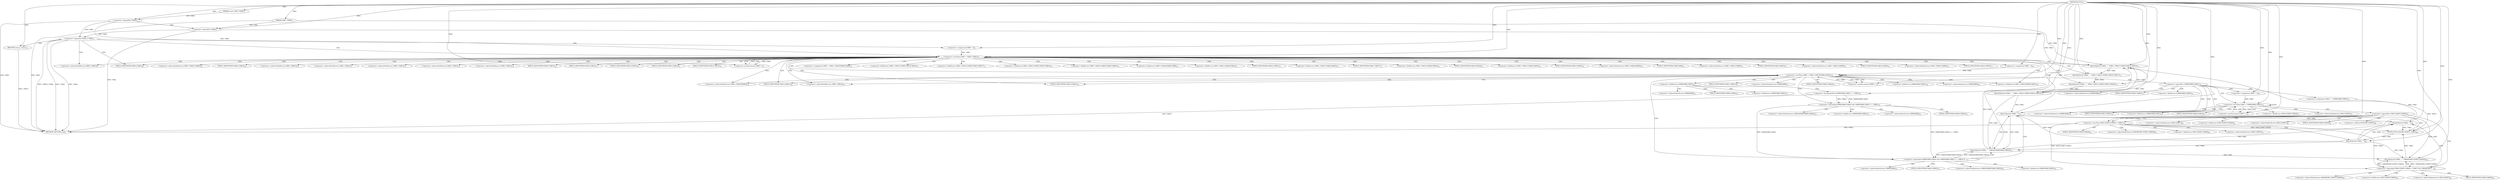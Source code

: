 digraph "FUN1" {  
"8" [label = <(METHOD,FUN1)<SUB>1</SUB>> ]
"231" [label = <(METHOD_RETURN,void)<SUB>1</SUB>> ]
"9" [label = <(PARAM,VAR1 *VAR2)<SUB>1</SUB>> ]
"10" [label = <(PARAM,const VAR3 *VAR4)<SUB>1</SUB>> ]
"18" [label = <(&lt;operator&gt;.logicalOr,!VAR4 || !VAR2)<SUB>5</SUB>> ]
"30" [label = <(&lt;operator&gt;.lessThan,VAR5 &lt; VAR4-&gt;VAR12)<SUB>9</SUB>> ]
"35" [label = <(&lt;operator&gt;.postIncrement,VAR5++)<SUB>9</SUB>> ]
"24" [label = <(RETURN,return;,return;)<SUB>6</SUB>> ]
"27" [label = <(&lt;operator&gt;.assignment,VAR5 = 0)<SUB>9</SUB>> ]
"38" [label = <(fprintf,fprintf (VAR2, &quot;&quot;, VAR4-&gt;VAR14 [VAR5].VAR16.VAR12))<SUB>11</SUB>> ]
"50" [label = <(fprintf,fprintf (VAR2, &quot;&quot;, VAR4-&gt;VAR14 [VAR5].VAR16.VAR17))<SUB>12</SUB>> ]
"62" [label = <(fprintf,fprintf (VAR2, &quot;&quot;, VAR4-&gt;VAR14 [VAR5].VAR16.VAR18))<SUB>13</SUB>> ]
"74" [label = <(fprintf,fprintf (VAR2, &quot;&quot;, VAR4-&gt;VAR14 [VAR5].VAR16.VAR19))<SUB>14</SUB>> ]
"86" [label = <(&lt;operator&gt;.assignment,VAR9 = VAR4-&gt;VAR14[VAR5].VAR9)<SUB>16</SUB>> ]
"19" [label = <(&lt;operator&gt;.logicalNot,!VAR4)<SUB>5</SUB>> ]
"21" [label = <(&lt;operator&gt;.logicalNot,!VAR2)<SUB>5</SUB>> ]
"100" [label = <(&lt;operator&gt;.lessThan,VAR6 &lt; VAR4-&gt;VAR14[VAR5].VAR12)<SUB>18</SUB>> ]
"109" [label = <(&lt;operator&gt;.postIncrement,VAR6++)<SUB>18</SUB>> ]
"97" [label = <(&lt;operator&gt;.assignment,VAR6 = 0)<SUB>18</SUB>> ]
"159" [label = <(&lt;operator&gt;.assignment,VAR11 = VAR9[VAR6].VAR25)<SUB>31</SUB>> ]
"113" [label = <(&lt;operator&gt;.logicalAnd,VAR9[VAR6].VAR22 &amp;&amp; VAR9[VAR6].VAR22 &lt;= VAR23 &amp;...)<SUB>21</SUB>> ]
"151" [label = <(&lt;operator&gt;.logicalNot,!VAR9[VAR6].VAR21)<SUB>28</SUB>> ]
"171" [label = <(&lt;operator&gt;.lessThan,VAR7 &lt; VAR9[VAR6].VAR12)<SUB>33</SUB>> ]
"178" [label = <(&lt;operator&gt;.postIncrement,VAR7++)<SUB>33</SUB>> ]
"135" [label = <(fprintf,fprintf (VAR2, &quot;&quot;, VAR24[VAR9[VAR6].VAR22]))<SUB>23</SUB>> ]
"168" [label = <(&lt;operator&gt;.assignment,VAR7 = 0)<SUB>33</SUB>> ]
"222" [label = <(FUN2,FUN2 (&amp;VAR11[VAR7], VAR2))<SUB>48</SUB>> ]
"228" [label = <(fprintf,fprintf (VAR2, &quot;&quot;))<SUB>49</SUB>> ]
"114" [label = <(&lt;operator&gt;.logicalAnd,VAR9[VAR6].VAR22 &amp;&amp; VAR9[VAR6].VAR22 &lt;= VAR23)<SUB>21</SUB>> ]
"147" [label = <(fprintf,fprintf (VAR2, &quot;&quot;))<SUB>25</SUB>> ]
"182" [label = <(&lt;operator&gt;.logicalNot,!VAR11[VAR7].VAR26)<SUB>35</SUB>> ]
"191" [label = <(&lt;operator&gt;.logicalAnd,VAR11[VAR7].VAR26 &lt; VAR27 &amp;&amp;
 						VAR28[VAR11...)<SUB>42</SUB>> ]
"120" [label = <(&lt;operator&gt;.lessEqualsThan,VAR9[VAR6].VAR22 &lt;= VAR23)<SUB>21</SUB>> ]
"207" [label = <(fprintf,fprintf (VAR2, &quot;&quot;, VAR28[VAR11[VAR7].VAR26]))<SUB>44</SUB>> ]
"192" [label = <(&lt;operator&gt;.lessThan,VAR11[VAR7].VAR26 &lt; VAR27)<SUB>42</SUB>> ]
"219" [label = <(fprintf,fprintf (VAR2, &quot;&quot;))<SUB>46</SUB>> ]
"32" [label = <(&lt;operator&gt;.indirectFieldAccess,VAR4-&gt;VAR12)<SUB>9</SUB>> ]
"34" [label = <(FIELD_IDENTIFIER,VAR12,VAR12)<SUB>9</SUB>> ]
"41" [label = <(&lt;operator&gt;.fieldAccess,VAR4-&gt;VAR14 [VAR5].VAR16.VAR12)<SUB>11</SUB>> ]
"53" [label = <(&lt;operator&gt;.fieldAccess,VAR4-&gt;VAR14 [VAR5].VAR16.VAR17)<SUB>12</SUB>> ]
"65" [label = <(&lt;operator&gt;.fieldAccess,VAR4-&gt;VAR14 [VAR5].VAR16.VAR18)<SUB>13</SUB>> ]
"77" [label = <(&lt;operator&gt;.fieldAccess,VAR4-&gt;VAR14 [VAR5].VAR16.VAR19)<SUB>14</SUB>> ]
"88" [label = <(&lt;operator&gt;.fieldAccess,VAR4-&gt;VAR14[VAR5].VAR9)<SUB>16</SUB>> ]
"42" [label = <(&lt;operator&gt;.fieldAccess,VAR4-&gt;VAR14 [VAR5].VAR16)<SUB>11</SUB>> ]
"49" [label = <(FIELD_IDENTIFIER,VAR12,VAR12)<SUB>11</SUB>> ]
"54" [label = <(&lt;operator&gt;.fieldAccess,VAR4-&gt;VAR14 [VAR5].VAR16)<SUB>12</SUB>> ]
"61" [label = <(FIELD_IDENTIFIER,VAR17,VAR17)<SUB>12</SUB>> ]
"66" [label = <(&lt;operator&gt;.fieldAccess,VAR4-&gt;VAR14 [VAR5].VAR16)<SUB>13</SUB>> ]
"73" [label = <(FIELD_IDENTIFIER,VAR18,VAR18)<SUB>13</SUB>> ]
"78" [label = <(&lt;operator&gt;.fieldAccess,VAR4-&gt;VAR14 [VAR5].VAR16)<SUB>14</SUB>> ]
"85" [label = <(FIELD_IDENTIFIER,VAR19,VAR19)<SUB>14</SUB>> ]
"89" [label = <(&lt;operator&gt;.indirectIndexAccess,VAR4-&gt;VAR14[VAR5])<SUB>16</SUB>> ]
"94" [label = <(FIELD_IDENTIFIER,VAR9,VAR9)<SUB>16</SUB>> ]
"102" [label = <(&lt;operator&gt;.fieldAccess,VAR4-&gt;VAR14[VAR5].VAR12)<SUB>18</SUB>> ]
"43" [label = <(&lt;operator&gt;.indirectIndexAccess,VAR4-&gt;VAR14 [VAR5])<SUB>11</SUB>> ]
"48" [label = <(FIELD_IDENTIFIER,VAR16,VAR16)<SUB>11</SUB>> ]
"55" [label = <(&lt;operator&gt;.indirectIndexAccess,VAR4-&gt;VAR14 [VAR5])<SUB>12</SUB>> ]
"60" [label = <(FIELD_IDENTIFIER,VAR16,VAR16)<SUB>12</SUB>> ]
"67" [label = <(&lt;operator&gt;.indirectIndexAccess,VAR4-&gt;VAR14 [VAR5])<SUB>13</SUB>> ]
"72" [label = <(FIELD_IDENTIFIER,VAR16,VAR16)<SUB>13</SUB>> ]
"79" [label = <(&lt;operator&gt;.indirectIndexAccess,VAR4-&gt;VAR14 [VAR5])<SUB>14</SUB>> ]
"84" [label = <(FIELD_IDENTIFIER,VAR16,VAR16)<SUB>14</SUB>> ]
"90" [label = <(&lt;operator&gt;.indirectFieldAccess,VAR4-&gt;VAR14)<SUB>16</SUB>> ]
"103" [label = <(&lt;operator&gt;.indirectIndexAccess,VAR4-&gt;VAR14[VAR5])<SUB>18</SUB>> ]
"108" [label = <(FIELD_IDENTIFIER,VAR12,VAR12)<SUB>18</SUB>> ]
"161" [label = <(&lt;operator&gt;.fieldAccess,VAR9[VAR6].VAR25)<SUB>31</SUB>> ]
"44" [label = <(&lt;operator&gt;.indirectFieldAccess,VAR4-&gt;VAR14)<SUB>11</SUB>> ]
"56" [label = <(&lt;operator&gt;.indirectFieldAccess,VAR4-&gt;VAR14)<SUB>12</SUB>> ]
"68" [label = <(&lt;operator&gt;.indirectFieldAccess,VAR4-&gt;VAR14)<SUB>13</SUB>> ]
"80" [label = <(&lt;operator&gt;.indirectFieldAccess,VAR4-&gt;VAR14)<SUB>14</SUB>> ]
"92" [label = <(FIELD_IDENTIFIER,VAR14,VAR14)<SUB>16</SUB>> ]
"104" [label = <(&lt;operator&gt;.indirectFieldAccess,VAR4-&gt;VAR14)<SUB>18</SUB>> ]
"127" [label = <(&lt;operator&gt;.indirectIndexAccess,VAR24[VAR9[VAR6].VAR22])<SUB>22</SUB>> ]
"152" [label = <(&lt;operator&gt;.fieldAccess,VAR9[VAR6].VAR21)<SUB>28</SUB>> ]
"162" [label = <(&lt;operator&gt;.indirectIndexAccess,VAR9[VAR6])<SUB>31</SUB>> ]
"165" [label = <(FIELD_IDENTIFIER,VAR25,VAR25)<SUB>31</SUB>> ]
"173" [label = <(&lt;operator&gt;.fieldAccess,VAR9[VAR6].VAR12)<SUB>33</SUB>> ]
"46" [label = <(FIELD_IDENTIFIER,VAR14,VAR14)<SUB>11</SUB>> ]
"58" [label = <(FIELD_IDENTIFIER,VAR14,VAR14)<SUB>12</SUB>> ]
"70" [label = <(FIELD_IDENTIFIER,VAR14,VAR14)<SUB>13</SUB>> ]
"82" [label = <(FIELD_IDENTIFIER,VAR14,VAR14)<SUB>14</SUB>> ]
"106" [label = <(FIELD_IDENTIFIER,VAR14,VAR14)<SUB>18</SUB>> ]
"115" [label = <(&lt;operator&gt;.fieldAccess,VAR9[VAR6].VAR22)<SUB>21</SUB>> ]
"129" [label = <(&lt;operator&gt;.fieldAccess,VAR9[VAR6].VAR22)<SUB>22</SUB>> ]
"138" [label = <(&lt;operator&gt;.indirectIndexAccess,VAR24[VAR9[VAR6].VAR22])<SUB>23</SUB>> ]
"153" [label = <(&lt;operator&gt;.indirectIndexAccess,VAR9[VAR6])<SUB>28</SUB>> ]
"156" [label = <(FIELD_IDENTIFIER,VAR21,VAR21)<SUB>28</SUB>> ]
"174" [label = <(&lt;operator&gt;.indirectIndexAccess,VAR9[VAR6])<SUB>33</SUB>> ]
"177" [label = <(FIELD_IDENTIFIER,VAR12,VAR12)<SUB>33</SUB>> ]
"223" [label = <(&lt;operator&gt;.addressOf,&amp;VAR11[VAR7])<SUB>48</SUB>> ]
"116" [label = <(&lt;operator&gt;.indirectIndexAccess,VAR9[VAR6])<SUB>21</SUB>> ]
"119" [label = <(FIELD_IDENTIFIER,VAR22,VAR22)<SUB>21</SUB>> ]
"121" [label = <(&lt;operator&gt;.fieldAccess,VAR9[VAR6].VAR22)<SUB>21</SUB>> ]
"130" [label = <(&lt;operator&gt;.indirectIndexAccess,VAR9[VAR6])<SUB>22</SUB>> ]
"133" [label = <(FIELD_IDENTIFIER,VAR22,VAR22)<SUB>22</SUB>> ]
"140" [label = <(&lt;operator&gt;.fieldAccess,VAR9[VAR6].VAR22)<SUB>23</SUB>> ]
"183" [label = <(&lt;operator&gt;.fieldAccess,VAR11[VAR7].VAR26)<SUB>35</SUB>> ]
"199" [label = <(&lt;operator&gt;.indirectIndexAccess,VAR28[VAR11[VAR7].VAR26])<SUB>43</SUB>> ]
"224" [label = <(&lt;operator&gt;.indirectIndexAccess,VAR11[VAR7])<SUB>48</SUB>> ]
"122" [label = <(&lt;operator&gt;.indirectIndexAccess,VAR9[VAR6])<SUB>21</SUB>> ]
"125" [label = <(FIELD_IDENTIFIER,VAR22,VAR22)<SUB>21</SUB>> ]
"141" [label = <(&lt;operator&gt;.indirectIndexAccess,VAR9[VAR6])<SUB>23</SUB>> ]
"144" [label = <(FIELD_IDENTIFIER,VAR22,VAR22)<SUB>23</SUB>> ]
"184" [label = <(&lt;operator&gt;.indirectIndexAccess,VAR11[VAR7])<SUB>35</SUB>> ]
"187" [label = <(FIELD_IDENTIFIER,VAR26,VAR26)<SUB>35</SUB>> ]
"193" [label = <(&lt;operator&gt;.fieldAccess,VAR11[VAR7].VAR26)<SUB>42</SUB>> ]
"201" [label = <(&lt;operator&gt;.fieldAccess,VAR11[VAR7].VAR26)<SUB>43</SUB>> ]
"210" [label = <(&lt;operator&gt;.indirectIndexAccess,VAR28[VAR11[VAR7].VAR26])<SUB>44</SUB>> ]
"194" [label = <(&lt;operator&gt;.indirectIndexAccess,VAR11[VAR7])<SUB>42</SUB>> ]
"197" [label = <(FIELD_IDENTIFIER,VAR26,VAR26)<SUB>42</SUB>> ]
"202" [label = <(&lt;operator&gt;.indirectIndexAccess,VAR11[VAR7])<SUB>43</SUB>> ]
"205" [label = <(FIELD_IDENTIFIER,VAR26,VAR26)<SUB>43</SUB>> ]
"212" [label = <(&lt;operator&gt;.fieldAccess,VAR11[VAR7].VAR26)<SUB>44</SUB>> ]
"213" [label = <(&lt;operator&gt;.indirectIndexAccess,VAR11[VAR7])<SUB>44</SUB>> ]
"216" [label = <(FIELD_IDENTIFIER,VAR26,VAR26)<SUB>44</SUB>> ]
  "24" -> "231"  [ label = "DDG: &lt;RET&gt;"] 
  "9" -> "231"  [ label = "DDG: VAR2"] 
  "19" -> "231"  [ label = "DDG: VAR4"] 
  "18" -> "231"  [ label = "DDG: !VAR4"] 
  "21" -> "231"  [ label = "DDG: VAR2"] 
  "18" -> "231"  [ label = "DDG: !VAR2"] 
  "18" -> "231"  [ label = "DDG: !VAR4 || !VAR2"] 
  "192" -> "231"  [ label = "DDG: VAR27"] 
  "120" -> "231"  [ label = "DDG: VAR23"] 
  "8" -> "9"  [ label = "DDG: "] 
  "8" -> "10"  [ label = "DDG: "] 
  "19" -> "18"  [ label = "DDG: VAR4"] 
  "21" -> "18"  [ label = "DDG: VAR2"] 
  "8" -> "24"  [ label = "DDG: "] 
  "8" -> "27"  [ label = "DDG: "] 
  "27" -> "30"  [ label = "DDG: VAR5"] 
  "35" -> "30"  [ label = "DDG: VAR5"] 
  "8" -> "30"  [ label = "DDG: "] 
  "19" -> "30"  [ label = "DDG: VAR4"] 
  "30" -> "35"  [ label = "DDG: VAR5"] 
  "8" -> "35"  [ label = "DDG: "] 
  "10" -> "19"  [ label = "DDG: VAR4"] 
  "8" -> "19"  [ label = "DDG: "] 
  "9" -> "21"  [ label = "DDG: VAR2"] 
  "8" -> "21"  [ label = "DDG: "] 
  "9" -> "38"  [ label = "DDG: VAR2"] 
  "21" -> "38"  [ label = "DDG: VAR2"] 
  "74" -> "38"  [ label = "DDG: VAR2"] 
  "147" -> "38"  [ label = "DDG: VAR2"] 
  "135" -> "38"  [ label = "DDG: VAR2"] 
  "228" -> "38"  [ label = "DDG: VAR2"] 
  "8" -> "38"  [ label = "DDG: "] 
  "38" -> "50"  [ label = "DDG: VAR2"] 
  "8" -> "50"  [ label = "DDG: "] 
  "50" -> "62"  [ label = "DDG: VAR2"] 
  "8" -> "62"  [ label = "DDG: "] 
  "62" -> "74"  [ label = "DDG: VAR2"] 
  "8" -> "74"  [ label = "DDG: "] 
  "8" -> "97"  [ label = "DDG: "] 
  "97" -> "100"  [ label = "DDG: VAR6"] 
  "109" -> "100"  [ label = "DDG: VAR6"] 
  "8" -> "100"  [ label = "DDG: "] 
  "100" -> "109"  [ label = "DDG: VAR6"] 
  "8" -> "109"  [ label = "DDG: "] 
  "114" -> "113"  [ label = "DDG: VAR9[VAR6].VAR22"] 
  "114" -> "113"  [ label = "DDG: VAR9[VAR6].VAR22 &lt;= VAR23"] 
  "135" -> "113"  [ label = "DDG: VAR24[VAR9[VAR6].VAR22]"] 
  "8" -> "168"  [ label = "DDG: "] 
  "168" -> "171"  [ label = "DDG: VAR7"] 
  "178" -> "171"  [ label = "DDG: VAR7"] 
  "8" -> "171"  [ label = "DDG: "] 
  "171" -> "178"  [ label = "DDG: VAR7"] 
  "8" -> "178"  [ label = "DDG: "] 
  "120" -> "114"  [ label = "DDG: VAR9[VAR6].VAR22"] 
  "120" -> "114"  [ label = "DDG: VAR23"] 
  "74" -> "135"  [ label = "DDG: VAR2"] 
  "147" -> "135"  [ label = "DDG: VAR2"] 
  "228" -> "135"  [ label = "DDG: VAR2"] 
  "8" -> "135"  [ label = "DDG: "] 
  "113" -> "135"  [ label = "DDG: VAR24[VAR9[VAR6].VAR22]"] 
  "159" -> "222"  [ label = "DDG: VAR11"] 
  "192" -> "222"  [ label = "DDG: VAR11[VAR7].VAR26"] 
  "219" -> "222"  [ label = "DDG: VAR2"] 
  "207" -> "222"  [ label = "DDG: VAR2"] 
  "8" -> "222"  [ label = "DDG: "] 
  "222" -> "228"  [ label = "DDG: VAR2"] 
  "8" -> "228"  [ label = "DDG: "] 
  "8" -> "120"  [ label = "DDG: "] 
  "74" -> "147"  [ label = "DDG: VAR2"] 
  "135" -> "147"  [ label = "DDG: VAR2"] 
  "228" -> "147"  [ label = "DDG: VAR2"] 
  "8" -> "147"  [ label = "DDG: "] 
  "192" -> "191"  [ label = "DDG: VAR11[VAR7].VAR26"] 
  "192" -> "191"  [ label = "DDG: VAR27"] 
  "207" -> "191"  [ label = "DDG: VAR28[VAR11[VAR7].VAR26]"] 
  "182" -> "192"  [ label = "DDG: VAR11[VAR7].VAR26"] 
  "8" -> "192"  [ label = "DDG: "] 
  "147" -> "207"  [ label = "DDG: VAR2"] 
  "135" -> "207"  [ label = "DDG: VAR2"] 
  "228" -> "207"  [ label = "DDG: VAR2"] 
  "8" -> "207"  [ label = "DDG: "] 
  "191" -> "207"  [ label = "DDG: VAR28[VAR11[VAR7].VAR26]"] 
  "147" -> "219"  [ label = "DDG: VAR2"] 
  "135" -> "219"  [ label = "DDG: VAR2"] 
  "228" -> "219"  [ label = "DDG: VAR2"] 
  "8" -> "219"  [ label = "DDG: "] 
  "18" -> "30"  [ label = "CDG: "] 
  "18" -> "34"  [ label = "CDG: "] 
  "18" -> "27"  [ label = "CDG: "] 
  "18" -> "24"  [ label = "CDG: "] 
  "18" -> "32"  [ label = "CDG: "] 
  "30" -> "30"  [ label = "CDG: "] 
  "30" -> "34"  [ label = "CDG: "] 
  "30" -> "94"  [ label = "CDG: "] 
  "30" -> "68"  [ label = "CDG: "] 
  "30" -> "60"  [ label = "CDG: "] 
  "30" -> "73"  [ label = "CDG: "] 
  "30" -> "77"  [ label = "CDG: "] 
  "30" -> "42"  [ label = "CDG: "] 
  "30" -> "84"  [ label = "CDG: "] 
  "30" -> "102"  [ label = "CDG: "] 
  "30" -> "85"  [ label = "CDG: "] 
  "30" -> "38"  [ label = "CDG: "] 
  "30" -> "103"  [ label = "CDG: "] 
  "30" -> "56"  [ label = "CDG: "] 
  "30" -> "67"  [ label = "CDG: "] 
  "30" -> "104"  [ label = "CDG: "] 
  "30" -> "74"  [ label = "CDG: "] 
  "30" -> "92"  [ label = "CDG: "] 
  "30" -> "50"  [ label = "CDG: "] 
  "30" -> "97"  [ label = "CDG: "] 
  "30" -> "44"  [ label = "CDG: "] 
  "30" -> "35"  [ label = "CDG: "] 
  "30" -> "90"  [ label = "CDG: "] 
  "30" -> "54"  [ label = "CDG: "] 
  "30" -> "79"  [ label = "CDG: "] 
  "30" -> "43"  [ label = "CDG: "] 
  "30" -> "80"  [ label = "CDG: "] 
  "30" -> "58"  [ label = "CDG: "] 
  "30" -> "61"  [ label = "CDG: "] 
  "30" -> "100"  [ label = "CDG: "] 
  "30" -> "88"  [ label = "CDG: "] 
  "30" -> "70"  [ label = "CDG: "] 
  "30" -> "108"  [ label = "CDG: "] 
  "30" -> "86"  [ label = "CDG: "] 
  "30" -> "48"  [ label = "CDG: "] 
  "30" -> "32"  [ label = "CDG: "] 
  "30" -> "49"  [ label = "CDG: "] 
  "30" -> "89"  [ label = "CDG: "] 
  "30" -> "66"  [ label = "CDG: "] 
  "30" -> "46"  [ label = "CDG: "] 
  "30" -> "72"  [ label = "CDG: "] 
  "30" -> "106"  [ label = "CDG: "] 
  "30" -> "65"  [ label = "CDG: "] 
  "30" -> "82"  [ label = "CDG: "] 
  "30" -> "53"  [ label = "CDG: "] 
  "30" -> "41"  [ label = "CDG: "] 
  "30" -> "55"  [ label = "CDG: "] 
  "30" -> "78"  [ label = "CDG: "] 
  "30" -> "62"  [ label = "CDG: "] 
  "19" -> "21"  [ label = "CDG: "] 
  "100" -> "115"  [ label = "CDG: "] 
  "100" -> "113"  [ label = "CDG: "] 
  "100" -> "102"  [ label = "CDG: "] 
  "100" -> "114"  [ label = "CDG: "] 
  "100" -> "103"  [ label = "CDG: "] 
  "100" -> "151"  [ label = "CDG: "] 
  "100" -> "104"  [ label = "CDG: "] 
  "100" -> "119"  [ label = "CDG: "] 
  "100" -> "153"  [ label = "CDG: "] 
  "100" -> "152"  [ label = "CDG: "] 
  "100" -> "100"  [ label = "CDG: "] 
  "100" -> "108"  [ label = "CDG: "] 
  "100" -> "116"  [ label = "CDG: "] 
  "100" -> "106"  [ label = "CDG: "] 
  "100" -> "156"  [ label = "CDG: "] 
  "100" -> "109"  [ label = "CDG: "] 
  "113" -> "144"  [ label = "CDG: "] 
  "113" -> "138"  [ label = "CDG: "] 
  "113" -> "141"  [ label = "CDG: "] 
  "113" -> "140"  [ label = "CDG: "] 
  "113" -> "147"  [ label = "CDG: "] 
  "113" -> "135"  [ label = "CDG: "] 
  "151" -> "161"  [ label = "CDG: "] 
  "151" -> "162"  [ label = "CDG: "] 
  "151" -> "168"  [ label = "CDG: "] 
  "151" -> "173"  [ label = "CDG: "] 
  "151" -> "174"  [ label = "CDG: "] 
  "151" -> "171"  [ label = "CDG: "] 
  "151" -> "159"  [ label = "CDG: "] 
  "151" -> "177"  [ label = "CDG: "] 
  "151" -> "165"  [ label = "CDG: "] 
  "171" -> "178"  [ label = "CDG: "] 
  "171" -> "187"  [ label = "CDG: "] 
  "171" -> "184"  [ label = "CDG: "] 
  "171" -> "173"  [ label = "CDG: "] 
  "171" -> "174"  [ label = "CDG: "] 
  "171" -> "182"  [ label = "CDG: "] 
  "171" -> "171"  [ label = "CDG: "] 
  "171" -> "183"  [ label = "CDG: "] 
  "171" -> "177"  [ label = "CDG: "] 
  "114" -> "129"  [ label = "CDG: "] 
  "114" -> "130"  [ label = "CDG: "] 
  "114" -> "127"  [ label = "CDG: "] 
  "114" -> "133"  [ label = "CDG: "] 
  "115" -> "120"  [ label = "CDG: "] 
  "115" -> "121"  [ label = "CDG: "] 
  "115" -> "122"  [ label = "CDG: "] 
  "115" -> "125"  [ label = "CDG: "] 
  "182" -> "192"  [ label = "CDG: "] 
  "182" -> "197"  [ label = "CDG: "] 
  "182" -> "228"  [ label = "CDG: "] 
  "182" -> "191"  [ label = "CDG: "] 
  "182" -> "223"  [ label = "CDG: "] 
  "182" -> "194"  [ label = "CDG: "] 
  "182" -> "224"  [ label = "CDG: "] 
  "182" -> "193"  [ label = "CDG: "] 
  "182" -> "222"  [ label = "CDG: "] 
  "191" -> "213"  [ label = "CDG: "] 
  "191" -> "207"  [ label = "CDG: "] 
  "191" -> "212"  [ label = "CDG: "] 
  "191" -> "210"  [ label = "CDG: "] 
  "191" -> "216"  [ label = "CDG: "] 
  "191" -> "219"  [ label = "CDG: "] 
  "192" -> "202"  [ label = "CDG: "] 
  "192" -> "201"  [ label = "CDG: "] 
  "192" -> "205"  [ label = "CDG: "] 
  "192" -> "199"  [ label = "CDG: "] 
}
